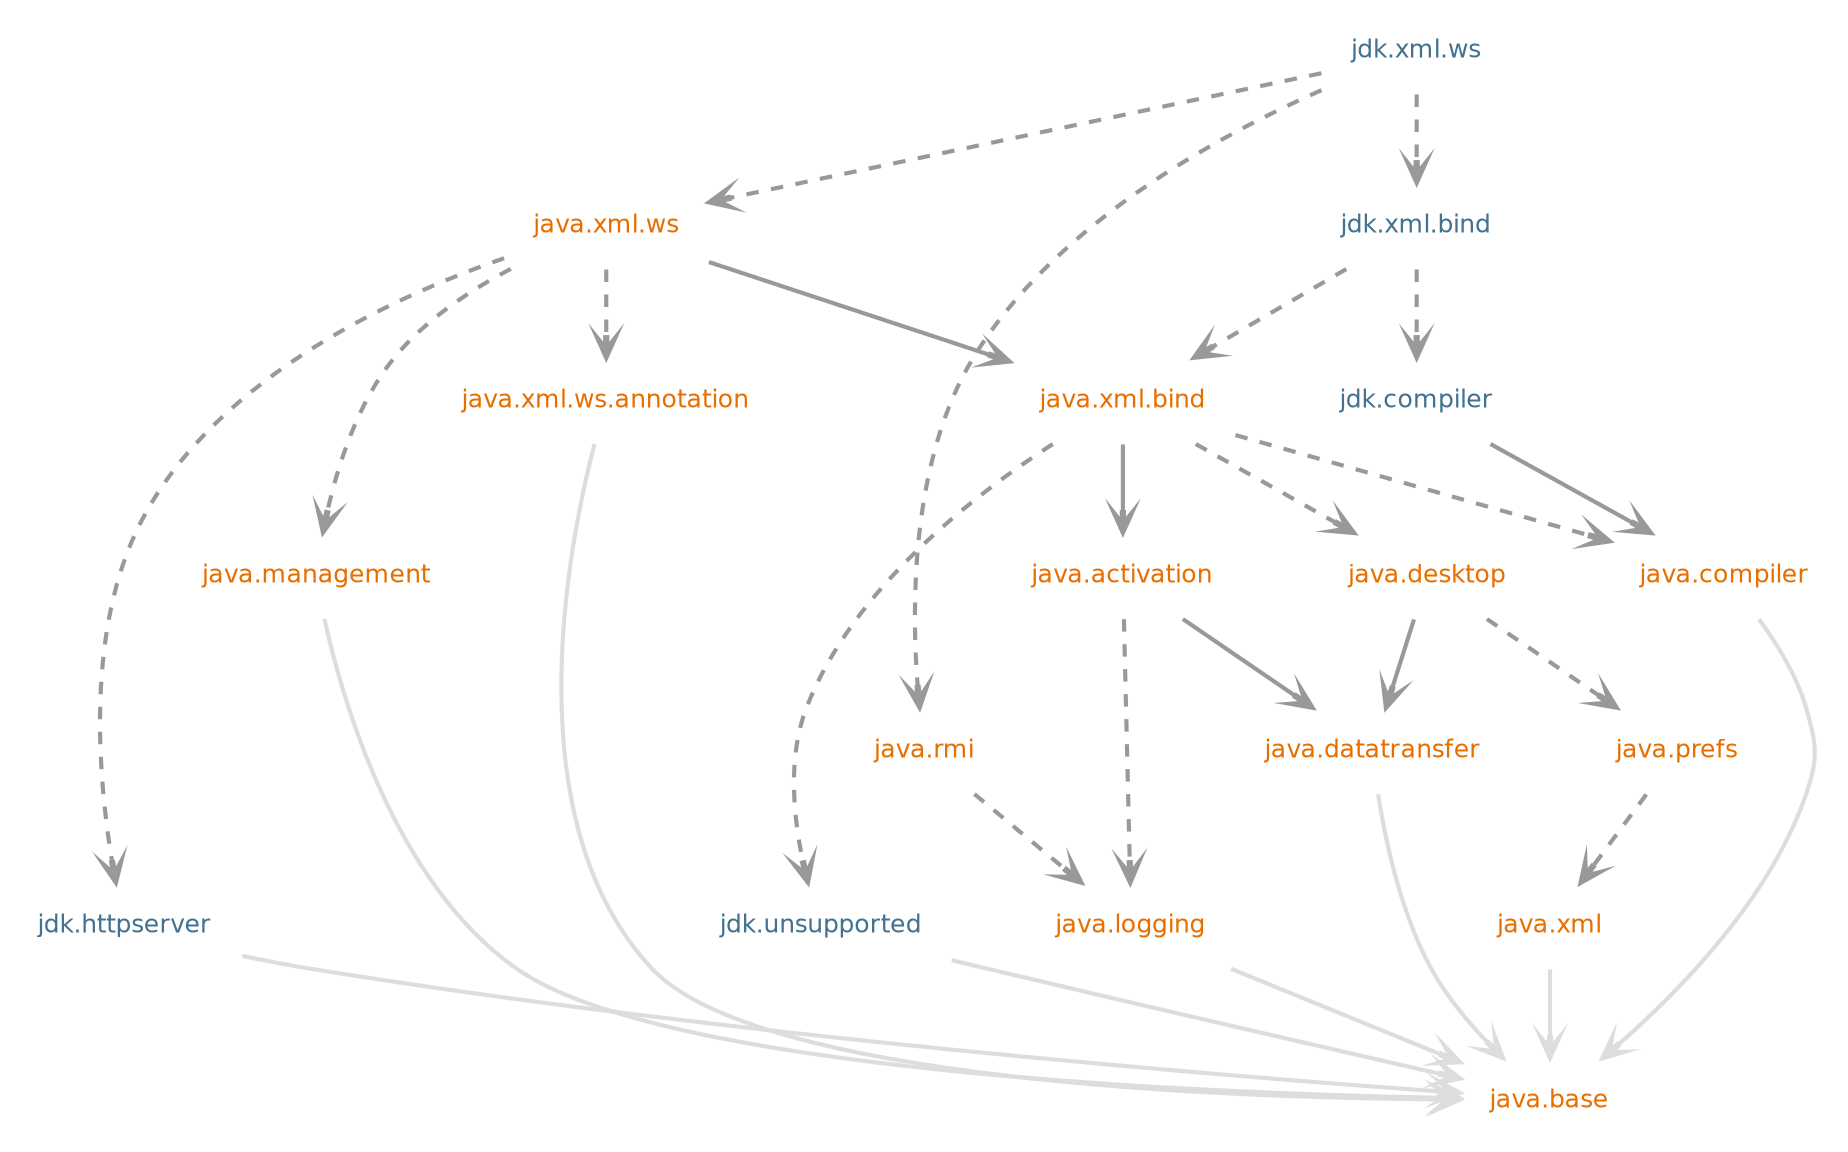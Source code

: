 digraph "jdk.xml.ws" {
  nodesep=.5;
  ranksep=0.600000;
  pencolor=transparent;
  node [shape=plaintext, fontcolor="#000000", fontname="DejaVuSans", fontsize=12, margin=".2,.2"];
  edge [penwidth=2, color="#999999", arrowhead=open, arrowsize=1];
  {rank=same "java.logging","java.xml"}
  {rank=same "java.compiler"}
  {rank=same "java.desktop","java.management"}
  {rank=same "java.xml.ws"}
  {rank=same "java.xml.bind","java.xml.ws.annotation"}
  subgraph se {
  "java.activation" [fontcolor="#e76f00", group=java];
  "java.base" [fontcolor="#e76f00", group=java];
  "java.compiler" [fontcolor="#e76f00", group=java];
  "java.datatransfer" [fontcolor="#e76f00", group=java];
  "java.desktop" [fontcolor="#e76f00", group=java];
  "java.logging" [fontcolor="#e76f00", group=java];
  "java.management" [fontcolor="#e76f00", group=java];
  "java.prefs" [fontcolor="#e76f00", group=java];
  "java.rmi" [fontcolor="#e76f00", group=java];
  "java.xml" [fontcolor="#e76f00", group=java];
  "java.xml.bind" [fontcolor="#e76f00", group=java];
  "java.xml.ws" [fontcolor="#e76f00", group=java];
  "java.xml.ws.annotation" [fontcolor="#e76f00", group=java];
  }
  subgraph jdk {
  "jdk.compiler" [fontcolor="#437291", group=jdk];
  "jdk.httpserver" [fontcolor="#437291", group=jdk];
  "jdk.unsupported" [fontcolor="#437291", group=jdk];
  "jdk.xml.bind" [fontcolor="#437291", group=jdk];
  "jdk.xml.ws" [fontcolor="#437291", group=jdk];
  }
  "java.activation" -> "java.logging" [style="dashed", weight=10];
  "java.activation" -> "java.datatransfer" [weight=10];
  "java.compiler" -> "java.base" [color="#dddddd", weight=10];
  "java.datatransfer" -> "java.base" [color="#dddddd", weight=10];
  "java.desktop" -> "java.prefs" [style="dashed", weight=10];
  "java.desktop" -> "java.datatransfer" [weight=10];
  "java.logging" -> "java.base" [color="#dddddd", weight=10];
  "java.management" -> "java.base" [color="#dddddd", weight=10];
  "java.prefs" -> "java.xml" [style="dashed", weight=10];
  "java.rmi" -> "java.logging" [style="dashed", weight=10];
  "java.xml" -> "java.base" [color="#dddddd", weight=10000];
  "java.xml.bind" -> "java.desktop" [style="dashed", weight=10];
  "java.xml.bind" -> "java.compiler" [style="dashed", weight=10];
  "java.xml.bind" -> "java.activation" [weight=10];
  "java.xml.bind" -> "jdk.unsupported" [style="dashed"];
  "java.xml.ws" -> "jdk.httpserver" [style="dashed"];
  "java.xml.ws" -> "java.xml.bind" [weight=10];
  "java.xml.ws" -> "java.xml.ws.annotation" [style="dashed", weight=10];
  "java.xml.ws" -> "java.management" [style="dashed", weight=10];
  "java.xml.ws.annotation" -> "java.base" [color="#dddddd", weight=10];
  "jdk.compiler" -> "java.compiler" [];
  "jdk.httpserver" -> "java.base" [color="#dddddd"];
  "jdk.unsupported" -> "java.base" [color="#dddddd"];
  "jdk.xml.bind" -> "java.xml.bind" [style="dashed"];
  "jdk.xml.bind" -> "jdk.compiler" [style="dashed"];
  "jdk.xml.ws" -> "java.rmi" [style="dashed"];
  "jdk.xml.ws" -> "java.xml.ws" [style="dashed"];
  "jdk.xml.ws" -> "jdk.xml.bind" [style="dashed"];
}
